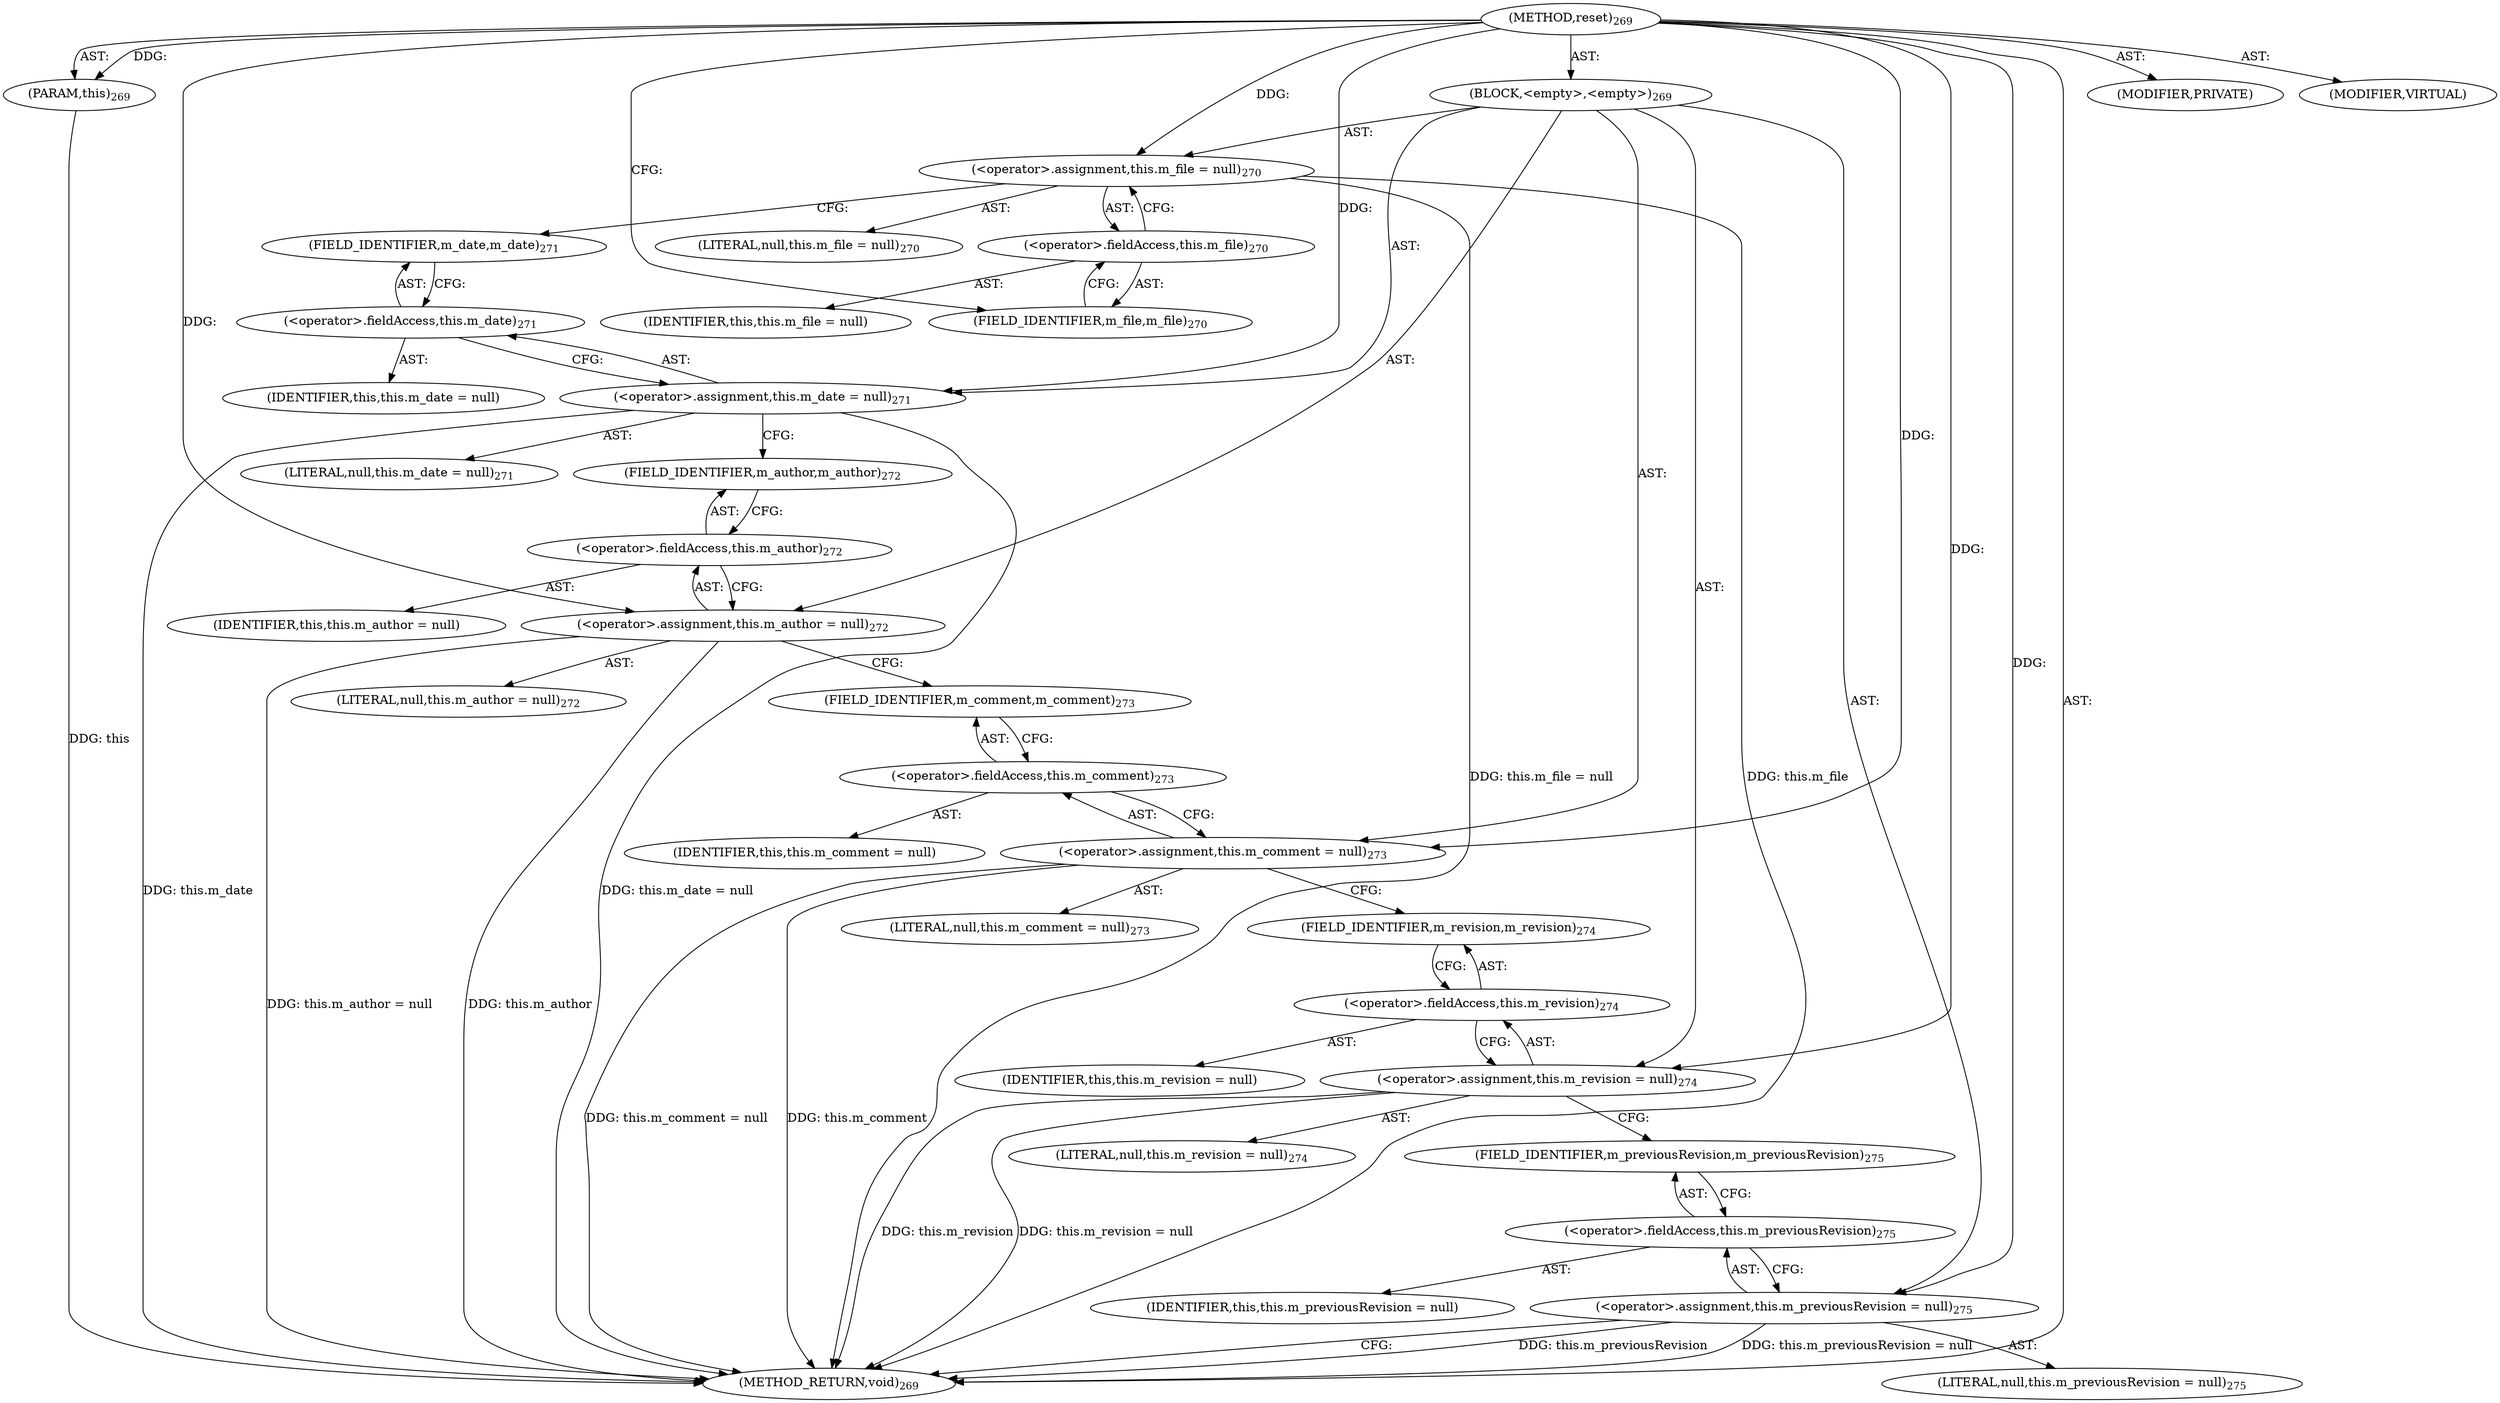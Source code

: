 digraph "reset" {  
"111669149705" [label = <(METHOD,reset)<SUB>269</SUB>> ]
"115964117008" [label = <(PARAM,this)<SUB>269</SUB>> ]
"25769803807" [label = <(BLOCK,&lt;empty&gt;,&lt;empty&gt;)<SUB>269</SUB>> ]
"30064771211" [label = <(&lt;operator&gt;.assignment,this.m_file = null)<SUB>270</SUB>> ]
"30064771212" [label = <(&lt;operator&gt;.fieldAccess,this.m_file)<SUB>270</SUB>> ]
"68719476836" [label = <(IDENTIFIER,this,this.m_file = null)> ]
"55834574898" [label = <(FIELD_IDENTIFIER,m_file,m_file)<SUB>270</SUB>> ]
"90194313239" [label = <(LITERAL,null,this.m_file = null)<SUB>270</SUB>> ]
"30064771213" [label = <(&lt;operator&gt;.assignment,this.m_date = null)<SUB>271</SUB>> ]
"30064771214" [label = <(&lt;operator&gt;.fieldAccess,this.m_date)<SUB>271</SUB>> ]
"68719476837" [label = <(IDENTIFIER,this,this.m_date = null)> ]
"55834574899" [label = <(FIELD_IDENTIFIER,m_date,m_date)<SUB>271</SUB>> ]
"90194313240" [label = <(LITERAL,null,this.m_date = null)<SUB>271</SUB>> ]
"30064771215" [label = <(&lt;operator&gt;.assignment,this.m_author = null)<SUB>272</SUB>> ]
"30064771216" [label = <(&lt;operator&gt;.fieldAccess,this.m_author)<SUB>272</SUB>> ]
"68719476838" [label = <(IDENTIFIER,this,this.m_author = null)> ]
"55834574900" [label = <(FIELD_IDENTIFIER,m_author,m_author)<SUB>272</SUB>> ]
"90194313241" [label = <(LITERAL,null,this.m_author = null)<SUB>272</SUB>> ]
"30064771217" [label = <(&lt;operator&gt;.assignment,this.m_comment = null)<SUB>273</SUB>> ]
"30064771218" [label = <(&lt;operator&gt;.fieldAccess,this.m_comment)<SUB>273</SUB>> ]
"68719476839" [label = <(IDENTIFIER,this,this.m_comment = null)> ]
"55834574901" [label = <(FIELD_IDENTIFIER,m_comment,m_comment)<SUB>273</SUB>> ]
"90194313242" [label = <(LITERAL,null,this.m_comment = null)<SUB>273</SUB>> ]
"30064771219" [label = <(&lt;operator&gt;.assignment,this.m_revision = null)<SUB>274</SUB>> ]
"30064771220" [label = <(&lt;operator&gt;.fieldAccess,this.m_revision)<SUB>274</SUB>> ]
"68719476840" [label = <(IDENTIFIER,this,this.m_revision = null)> ]
"55834574902" [label = <(FIELD_IDENTIFIER,m_revision,m_revision)<SUB>274</SUB>> ]
"90194313243" [label = <(LITERAL,null,this.m_revision = null)<SUB>274</SUB>> ]
"30064771221" [label = <(&lt;operator&gt;.assignment,this.m_previousRevision = null)<SUB>275</SUB>> ]
"30064771222" [label = <(&lt;operator&gt;.fieldAccess,this.m_previousRevision)<SUB>275</SUB>> ]
"68719476841" [label = <(IDENTIFIER,this,this.m_previousRevision = null)> ]
"55834574903" [label = <(FIELD_IDENTIFIER,m_previousRevision,m_previousRevision)<SUB>275</SUB>> ]
"90194313244" [label = <(LITERAL,null,this.m_previousRevision = null)<SUB>275</SUB>> ]
"133143986213" [label = <(MODIFIER,PRIVATE)> ]
"133143986214" [label = <(MODIFIER,VIRTUAL)> ]
"128849018889" [label = <(METHOD_RETURN,void)<SUB>269</SUB>> ]
  "111669149705" -> "115964117008"  [ label = "AST: "] 
  "111669149705" -> "25769803807"  [ label = "AST: "] 
  "111669149705" -> "133143986213"  [ label = "AST: "] 
  "111669149705" -> "133143986214"  [ label = "AST: "] 
  "111669149705" -> "128849018889"  [ label = "AST: "] 
  "25769803807" -> "30064771211"  [ label = "AST: "] 
  "25769803807" -> "30064771213"  [ label = "AST: "] 
  "25769803807" -> "30064771215"  [ label = "AST: "] 
  "25769803807" -> "30064771217"  [ label = "AST: "] 
  "25769803807" -> "30064771219"  [ label = "AST: "] 
  "25769803807" -> "30064771221"  [ label = "AST: "] 
  "30064771211" -> "30064771212"  [ label = "AST: "] 
  "30064771211" -> "90194313239"  [ label = "AST: "] 
  "30064771212" -> "68719476836"  [ label = "AST: "] 
  "30064771212" -> "55834574898"  [ label = "AST: "] 
  "30064771213" -> "30064771214"  [ label = "AST: "] 
  "30064771213" -> "90194313240"  [ label = "AST: "] 
  "30064771214" -> "68719476837"  [ label = "AST: "] 
  "30064771214" -> "55834574899"  [ label = "AST: "] 
  "30064771215" -> "30064771216"  [ label = "AST: "] 
  "30064771215" -> "90194313241"  [ label = "AST: "] 
  "30064771216" -> "68719476838"  [ label = "AST: "] 
  "30064771216" -> "55834574900"  [ label = "AST: "] 
  "30064771217" -> "30064771218"  [ label = "AST: "] 
  "30064771217" -> "90194313242"  [ label = "AST: "] 
  "30064771218" -> "68719476839"  [ label = "AST: "] 
  "30064771218" -> "55834574901"  [ label = "AST: "] 
  "30064771219" -> "30064771220"  [ label = "AST: "] 
  "30064771219" -> "90194313243"  [ label = "AST: "] 
  "30064771220" -> "68719476840"  [ label = "AST: "] 
  "30064771220" -> "55834574902"  [ label = "AST: "] 
  "30064771221" -> "30064771222"  [ label = "AST: "] 
  "30064771221" -> "90194313244"  [ label = "AST: "] 
  "30064771222" -> "68719476841"  [ label = "AST: "] 
  "30064771222" -> "55834574903"  [ label = "AST: "] 
  "30064771211" -> "55834574899"  [ label = "CFG: "] 
  "30064771213" -> "55834574900"  [ label = "CFG: "] 
  "30064771215" -> "55834574901"  [ label = "CFG: "] 
  "30064771217" -> "55834574902"  [ label = "CFG: "] 
  "30064771219" -> "55834574903"  [ label = "CFG: "] 
  "30064771221" -> "128849018889"  [ label = "CFG: "] 
  "30064771212" -> "30064771211"  [ label = "CFG: "] 
  "30064771214" -> "30064771213"  [ label = "CFG: "] 
  "30064771216" -> "30064771215"  [ label = "CFG: "] 
  "30064771218" -> "30064771217"  [ label = "CFG: "] 
  "30064771220" -> "30064771219"  [ label = "CFG: "] 
  "30064771222" -> "30064771221"  [ label = "CFG: "] 
  "55834574898" -> "30064771212"  [ label = "CFG: "] 
  "55834574899" -> "30064771214"  [ label = "CFG: "] 
  "55834574900" -> "30064771216"  [ label = "CFG: "] 
  "55834574901" -> "30064771218"  [ label = "CFG: "] 
  "55834574902" -> "30064771220"  [ label = "CFG: "] 
  "55834574903" -> "30064771222"  [ label = "CFG: "] 
  "111669149705" -> "55834574898"  [ label = "CFG: "] 
  "115964117008" -> "128849018889"  [ label = "DDG: this"] 
  "30064771211" -> "128849018889"  [ label = "DDG: this.m_file"] 
  "30064771211" -> "128849018889"  [ label = "DDG: this.m_file = null"] 
  "30064771213" -> "128849018889"  [ label = "DDG: this.m_date"] 
  "30064771213" -> "128849018889"  [ label = "DDG: this.m_date = null"] 
  "30064771215" -> "128849018889"  [ label = "DDG: this.m_author"] 
  "30064771215" -> "128849018889"  [ label = "DDG: this.m_author = null"] 
  "30064771217" -> "128849018889"  [ label = "DDG: this.m_comment"] 
  "30064771217" -> "128849018889"  [ label = "DDG: this.m_comment = null"] 
  "30064771219" -> "128849018889"  [ label = "DDG: this.m_revision"] 
  "30064771219" -> "128849018889"  [ label = "DDG: this.m_revision = null"] 
  "30064771221" -> "128849018889"  [ label = "DDG: this.m_previousRevision"] 
  "30064771221" -> "128849018889"  [ label = "DDG: this.m_previousRevision = null"] 
  "111669149705" -> "115964117008"  [ label = "DDG: "] 
  "111669149705" -> "30064771211"  [ label = "DDG: "] 
  "111669149705" -> "30064771213"  [ label = "DDG: "] 
  "111669149705" -> "30064771215"  [ label = "DDG: "] 
  "111669149705" -> "30064771217"  [ label = "DDG: "] 
  "111669149705" -> "30064771219"  [ label = "DDG: "] 
  "111669149705" -> "30064771221"  [ label = "DDG: "] 
}
